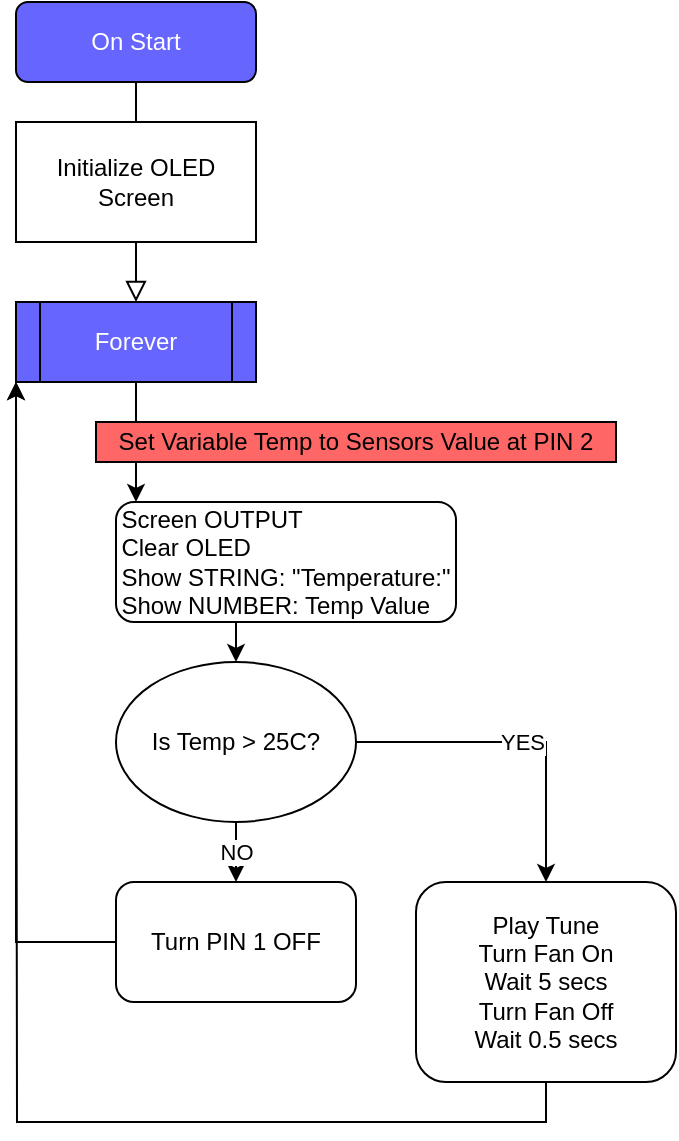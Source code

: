 <mxfile version="15.8.7" type="device"><diagram id="C5RBs43oDa-KdzZeNtuy" name="Page-1"><mxGraphModel dx="584" dy="727" grid="1" gridSize="10" guides="1" tooltips="1" connect="1" arrows="1" fold="1" page="1" pageScale="1" pageWidth="827" pageHeight="1169" math="0" shadow="0"><root><mxCell id="WIyWlLk6GJQsqaUBKTNV-0"/><mxCell id="WIyWlLk6GJQsqaUBKTNV-1" parent="WIyWlLk6GJQsqaUBKTNV-0"/><mxCell id="WIyWlLk6GJQsqaUBKTNV-2" value="" style="rounded=0;html=1;jettySize=auto;orthogonalLoop=1;fontSize=11;endArrow=block;endFill=0;endSize=8;strokeWidth=1;shadow=0;labelBackgroundColor=none;edgeStyle=orthogonalEdgeStyle;" parent="WIyWlLk6GJQsqaUBKTNV-1" source="WIyWlLk6GJQsqaUBKTNV-3" edge="1"><mxGeometry relative="1" as="geometry"><mxPoint x="180" y="270" as="targetPoint"/></mxGeometry></mxCell><mxCell id="WIyWlLk6GJQsqaUBKTNV-3" value="&lt;font color=&quot;#ffffff&quot;&gt;On Start&lt;/font&gt;" style="rounded=1;whiteSpace=wrap;html=1;fontSize=12;glass=0;strokeWidth=1;shadow=0;labelBackgroundColor=none;fillColor=#6666FF;" parent="WIyWlLk6GJQsqaUBKTNV-1" vertex="1"><mxGeometry x="120" y="120" width="120" height="40" as="geometry"/></mxCell><mxCell id="hcf1hIQkJQdslXpl1vqZ-0" value="Initialize OLED Screen" style="rounded=0;whiteSpace=wrap;html=1;" parent="WIyWlLk6GJQsqaUBKTNV-1" vertex="1"><mxGeometry x="120" y="180" width="120" height="60" as="geometry"/></mxCell><mxCell id="hcf1hIQkJQdslXpl1vqZ-5" value="" style="edgeStyle=orthogonalEdgeStyle;rounded=0;orthogonalLoop=1;jettySize=auto;html=1;" parent="WIyWlLk6GJQsqaUBKTNV-1" source="hcf1hIQkJQdslXpl1vqZ-1" target="hcf1hIQkJQdslXpl1vqZ-3" edge="1"><mxGeometry relative="1" as="geometry"><Array as="points"><mxPoint x="180" y="350"/><mxPoint x="180" y="350"/></Array></mxGeometry></mxCell><mxCell id="hcf1hIQkJQdslXpl1vqZ-1" value="&lt;font color=&quot;#ffffff&quot;&gt;Forever&lt;/font&gt;" style="shape=process;whiteSpace=wrap;html=1;backgroundOutline=1;fillColor=#6666FF;" parent="WIyWlLk6GJQsqaUBKTNV-1" vertex="1"><mxGeometry x="120" y="270" width="120" height="40" as="geometry"/></mxCell><mxCell id="hcf1hIQkJQdslXpl1vqZ-8" style="edgeStyle=orthogonalEdgeStyle;rounded=0;orthogonalLoop=1;jettySize=auto;html=1;exitX=0.5;exitY=1;exitDx=0;exitDy=0;entryX=0.5;entryY=0;entryDx=0;entryDy=0;" parent="WIyWlLk6GJQsqaUBKTNV-1" source="hcf1hIQkJQdslXpl1vqZ-3" target="hcf1hIQkJQdslXpl1vqZ-7" edge="1"><mxGeometry relative="1" as="geometry"/></mxCell><mxCell id="hcf1hIQkJQdslXpl1vqZ-3" value="&lt;div style=&quot;text-align: left&quot;&gt;&lt;span&gt;Screen OUTPUT&lt;/span&gt;&lt;/div&gt;&lt;div style=&quot;text-align: left&quot;&gt;&lt;span&gt;Clear OLED&lt;/span&gt;&lt;/div&gt;&lt;div style=&quot;text-align: left&quot;&gt;&lt;span&gt;Show STRING: &quot;Temperature:&quot;&lt;/span&gt;&lt;/div&gt;&lt;div style=&quot;text-align: left&quot;&gt;&lt;span&gt;Show NUMBER: Temp Value&lt;/span&gt;&lt;/div&gt;" style="rounded=1;whiteSpace=wrap;html=1;" parent="WIyWlLk6GJQsqaUBKTNV-1" vertex="1"><mxGeometry x="170" y="370" width="170" height="60" as="geometry"/></mxCell><mxCell id="hcf1hIQkJQdslXpl1vqZ-11" value="NO" style="edgeStyle=orthogonalEdgeStyle;rounded=0;orthogonalLoop=1;jettySize=auto;html=1;" parent="WIyWlLk6GJQsqaUBKTNV-1" source="hcf1hIQkJQdslXpl1vqZ-7" target="hcf1hIQkJQdslXpl1vqZ-10" edge="1"><mxGeometry relative="1" as="geometry"/></mxCell><mxCell id="hcf1hIQkJQdslXpl1vqZ-12" value="YES" style="edgeStyle=orthogonalEdgeStyle;rounded=0;orthogonalLoop=1;jettySize=auto;html=1;exitX=1;exitY=0.5;exitDx=0;exitDy=0;entryX=0.5;entryY=0;entryDx=0;entryDy=0;" parent="WIyWlLk6GJQsqaUBKTNV-1" source="hcf1hIQkJQdslXpl1vqZ-7" target="hcf1hIQkJQdslXpl1vqZ-9" edge="1"><mxGeometry relative="1" as="geometry"/></mxCell><mxCell id="hcf1hIQkJQdslXpl1vqZ-7" value="Is Temp &amp;gt; 25C?" style="ellipse;whiteSpace=wrap;html=1;" parent="WIyWlLk6GJQsqaUBKTNV-1" vertex="1"><mxGeometry x="170" y="450" width="120" height="80" as="geometry"/></mxCell><mxCell id="hcf1hIQkJQdslXpl1vqZ-14" style="edgeStyle=orthogonalEdgeStyle;rounded=0;orthogonalLoop=1;jettySize=auto;html=1;exitX=0.5;exitY=1;exitDx=0;exitDy=0;" parent="WIyWlLk6GJQsqaUBKTNV-1" source="hcf1hIQkJQdslXpl1vqZ-9" edge="1"><mxGeometry relative="1" as="geometry"><mxPoint x="120" y="310" as="targetPoint"/></mxGeometry></mxCell><mxCell id="hcf1hIQkJQdslXpl1vqZ-9" value="Play Tune&lt;br&gt;Turn Fan On&lt;br&gt;Wait 5 secs&lt;br&gt;Turn Fan Off&lt;br&gt;Wait 0.5 secs&lt;br&gt;" style="rounded=1;whiteSpace=wrap;html=1;" parent="WIyWlLk6GJQsqaUBKTNV-1" vertex="1"><mxGeometry x="320" y="560" width="130" height="100" as="geometry"/></mxCell><mxCell id="hcf1hIQkJQdslXpl1vqZ-13" style="edgeStyle=orthogonalEdgeStyle;rounded=0;orthogonalLoop=1;jettySize=auto;html=1;exitX=0;exitY=0.5;exitDx=0;exitDy=0;entryX=0;entryY=1;entryDx=0;entryDy=0;" parent="WIyWlLk6GJQsqaUBKTNV-1" source="hcf1hIQkJQdslXpl1vqZ-10" target="hcf1hIQkJQdslXpl1vqZ-1" edge="1"><mxGeometry relative="1" as="geometry"/></mxCell><mxCell id="hcf1hIQkJQdslXpl1vqZ-10" value="Turn PIN 1 OFF" style="rounded=1;whiteSpace=wrap;html=1;" parent="WIyWlLk6GJQsqaUBKTNV-1" vertex="1"><mxGeometry x="170" y="560" width="120" height="60" as="geometry"/></mxCell><mxCell id="hcf1hIQkJQdslXpl1vqZ-15" value="Set Variable Temp to Sensors Value at PIN 2" style="rounded=0;whiteSpace=wrap;html=1;fillColor=#FF6666;" parent="WIyWlLk6GJQsqaUBKTNV-1" vertex="1"><mxGeometry x="160" y="330" width="260" height="20" as="geometry"/></mxCell></root></mxGraphModel></diagram></mxfile>
